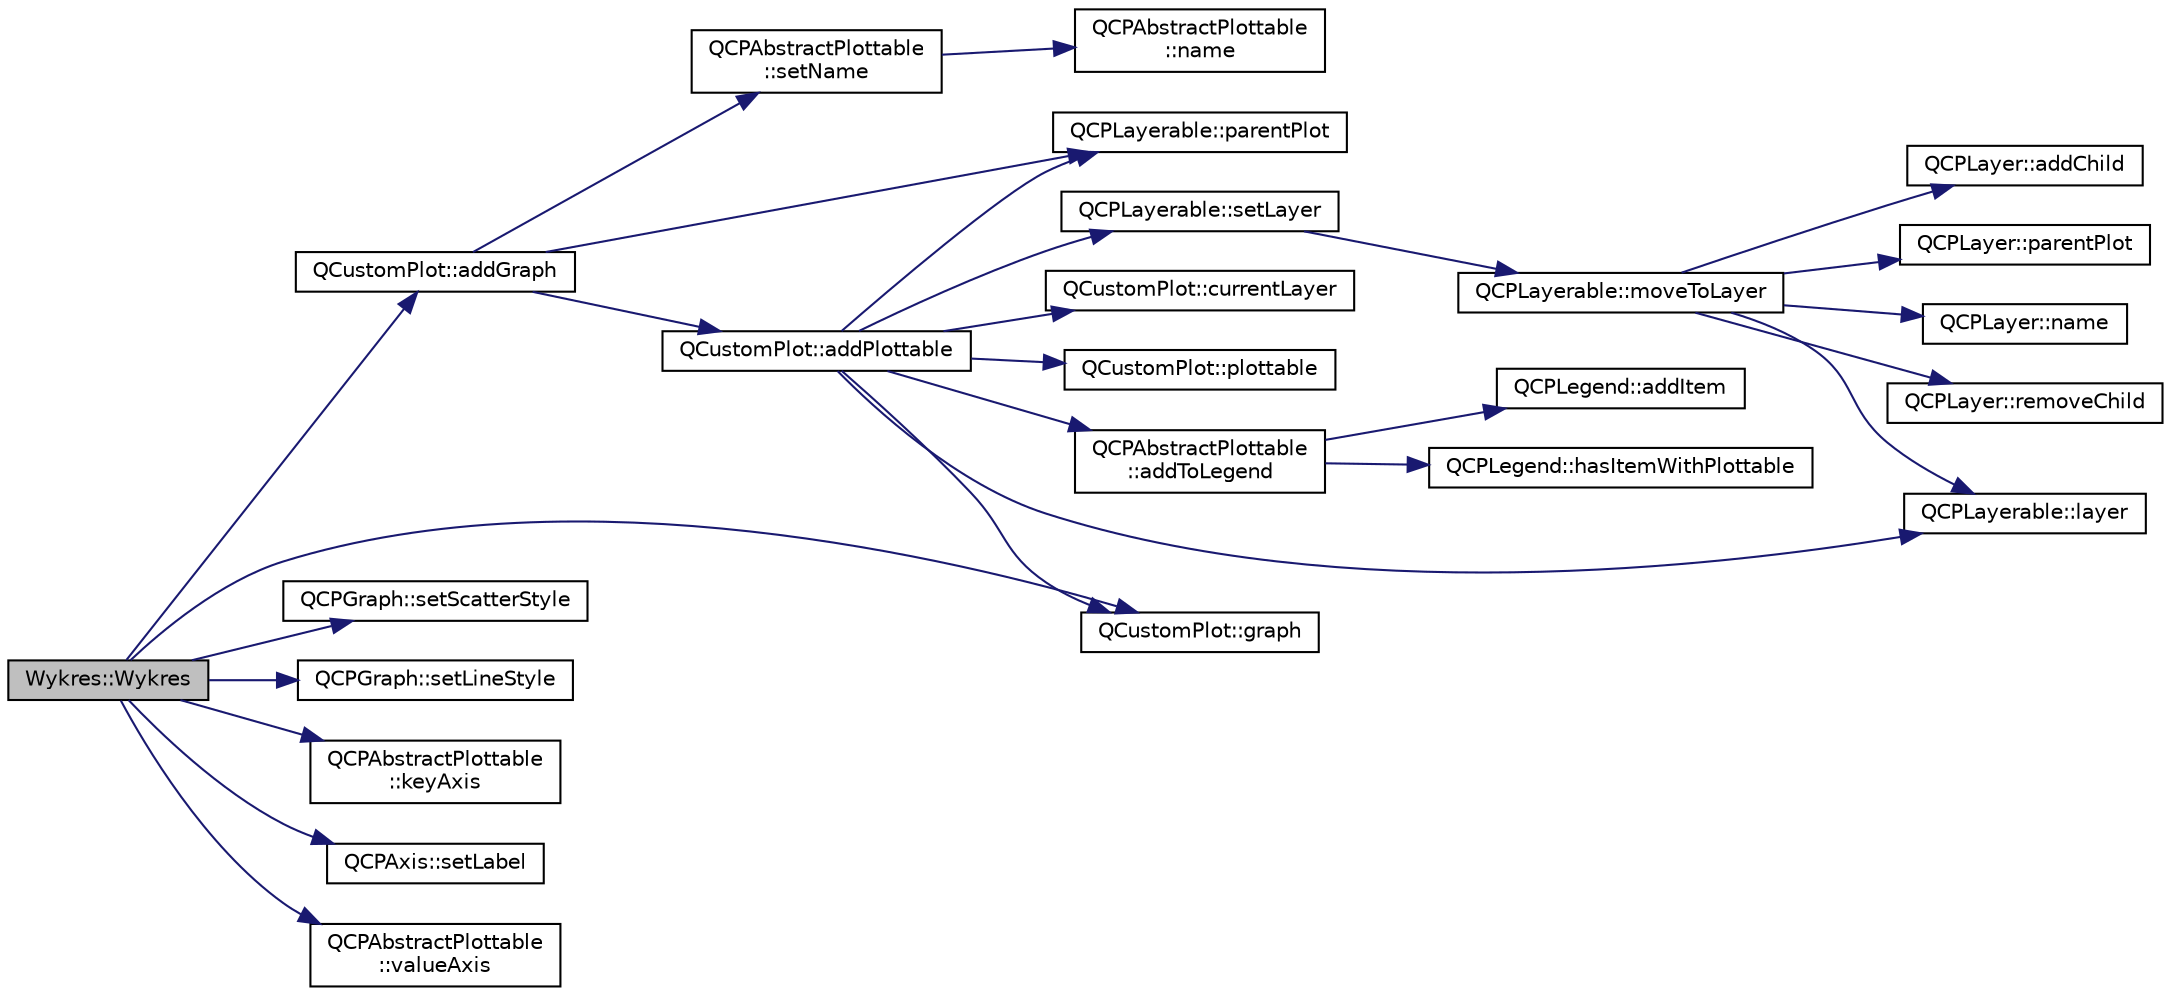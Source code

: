 digraph "Wykres::Wykres"
{
  edge [fontname="Helvetica",fontsize="10",labelfontname="Helvetica",labelfontsize="10"];
  node [fontname="Helvetica",fontsize="10",shape=record];
  rankdir="LR";
  Node1 [label="Wykres::Wykres",height=0.2,width=0.4,color="black", fillcolor="grey75", style="filled", fontcolor="black"];
  Node1 -> Node2 [color="midnightblue",fontsize="10",style="solid",fontname="Helvetica"];
  Node2 [label="QCustomPlot::addGraph",height=0.2,width=0.4,color="black", fillcolor="white", style="filled",URL="$class_q_custom_plot.html#a6fb2873d35a8a8089842d81a70a54167"];
  Node2 -> Node3 [color="midnightblue",fontsize="10",style="solid",fontname="Helvetica"];
  Node3 [label="QCPLayerable::parentPlot",height=0.2,width=0.4,color="black", fillcolor="white", style="filled",URL="$class_q_c_p_layerable.html#ab7e0e94461566093d36ffc0f5312b109"];
  Node2 -> Node4 [color="midnightblue",fontsize="10",style="solid",fontname="Helvetica"];
  Node4 [label="QCustomPlot::addPlottable",height=0.2,width=0.4,color="black", fillcolor="white", style="filled",URL="$class_q_custom_plot.html#ab7ad9174f701f9c6f64e378df77927a6"];
  Node4 -> Node5 [color="midnightblue",fontsize="10",style="solid",fontname="Helvetica"];
  Node5 [label="QCustomPlot::plottable",height=0.2,width=0.4,color="black", fillcolor="white", style="filled",URL="$class_q_custom_plot.html#adea38bdc660da9412ba69fb939031567"];
  Node4 -> Node3 [color="midnightblue",fontsize="10",style="solid",fontname="Helvetica"];
  Node4 -> Node6 [color="midnightblue",fontsize="10",style="solid",fontname="Helvetica"];
  Node6 [label="QCPAbstractPlottable\l::addToLegend",height=0.2,width=0.4,color="black", fillcolor="white", style="filled",URL="$class_q_c_p_abstract_plottable.html#a70f8cabfd808f7d5204b9f18c45c13f5"];
  Node6 -> Node7 [color="midnightblue",fontsize="10",style="solid",fontname="Helvetica"];
  Node7 [label="QCPLegend::hasItemWithPlottable",height=0.2,width=0.4,color="black", fillcolor="white", style="filled",URL="$class_q_c_p_legend.html#a2eb1d24bdf5658e64962a656303fd61a"];
  Node6 -> Node8 [color="midnightblue",fontsize="10",style="solid",fontname="Helvetica"];
  Node8 [label="QCPLegend::addItem",height=0.2,width=0.4,color="black", fillcolor="white", style="filled",URL="$class_q_c_p_legend.html#a3ab274de52d2951faea45a6d975e6b3f"];
  Node4 -> Node9 [color="midnightblue",fontsize="10",style="solid",fontname="Helvetica"];
  Node9 [label="QCustomPlot::graph",height=0.2,width=0.4,color="black", fillcolor="white", style="filled",URL="$class_q_custom_plot.html#a80c40ced2a74eefe9e92de1e82ba2274"];
  Node4 -> Node10 [color="midnightblue",fontsize="10",style="solid",fontname="Helvetica"];
  Node10 [label="QCPLayerable::layer",height=0.2,width=0.4,color="black", fillcolor="white", style="filled",URL="$class_q_c_p_layerable.html#aea67e8c19145e70d68c286a36f6b8300"];
  Node4 -> Node11 [color="midnightblue",fontsize="10",style="solid",fontname="Helvetica"];
  Node11 [label="QCPLayerable::setLayer",height=0.2,width=0.4,color="black", fillcolor="white", style="filled",URL="$class_q_c_p_layerable.html#ab0d0da6d2de45a118886d2c8e16d5a54"];
  Node11 -> Node12 [color="midnightblue",fontsize="10",style="solid",fontname="Helvetica"];
  Node12 [label="QCPLayerable::moveToLayer",height=0.2,width=0.4,color="black", fillcolor="white", style="filled",URL="$class_q_c_p_layerable.html#af94484cfb7cbbddb7de522e9be71d9a4"];
  Node12 -> Node13 [color="midnightblue",fontsize="10",style="solid",fontname="Helvetica"];
  Node13 [label="QCPLayer::parentPlot",height=0.2,width=0.4,color="black", fillcolor="white", style="filled",URL="$class_q_c_p_layer.html#a3958c9a938c2d05a7378c41484acee08"];
  Node12 -> Node14 [color="midnightblue",fontsize="10",style="solid",fontname="Helvetica"];
  Node14 [label="QCPLayer::name",height=0.2,width=0.4,color="black", fillcolor="white", style="filled",URL="$class_q_c_p_layer.html#a96ebd1e436f3813938cb9cd4a59a60be"];
  Node12 -> Node15 [color="midnightblue",fontsize="10",style="solid",fontname="Helvetica"];
  Node15 [label="QCPLayer::removeChild",height=0.2,width=0.4,color="black", fillcolor="white", style="filled",URL="$class_q_c_p_layer.html#ac2f64ac7761650582d968d86670ef362"];
  Node12 -> Node10 [color="midnightblue",fontsize="10",style="solid",fontname="Helvetica"];
  Node12 -> Node16 [color="midnightblue",fontsize="10",style="solid",fontname="Helvetica"];
  Node16 [label="QCPLayer::addChild",height=0.2,width=0.4,color="black", fillcolor="white", style="filled",URL="$class_q_c_p_layer.html#a57ce5e49364aa9122276d5df3b4a0ddc"];
  Node4 -> Node17 [color="midnightblue",fontsize="10",style="solid",fontname="Helvetica"];
  Node17 [label="QCustomPlot::currentLayer",height=0.2,width=0.4,color="black", fillcolor="white", style="filled",URL="$class_q_custom_plot.html#af73057345656cbd1463454982d808b00"];
  Node2 -> Node18 [color="midnightblue",fontsize="10",style="solid",fontname="Helvetica"];
  Node18 [label="QCPAbstractPlottable\l::setName",height=0.2,width=0.4,color="black", fillcolor="white", style="filled",URL="$class_q_c_p_abstract_plottable.html#ab79c7ba76bc7fa89a4b3580e12149f1f"];
  Node18 -> Node19 [color="midnightblue",fontsize="10",style="solid",fontname="Helvetica"];
  Node19 [label="QCPAbstractPlottable\l::name",height=0.2,width=0.4,color="black", fillcolor="white", style="filled",URL="$class_q_c_p_abstract_plottable.html#a1affc1972938e4364a9325e4e4e4dcea"];
  Node1 -> Node9 [color="midnightblue",fontsize="10",style="solid",fontname="Helvetica"];
  Node1 -> Node20 [color="midnightblue",fontsize="10",style="solid",fontname="Helvetica"];
  Node20 [label="QCPGraph::setScatterStyle",height=0.2,width=0.4,color="black", fillcolor="white", style="filled",URL="$class_q_c_p_graph.html#a12bd17a8ba21983163ec5d8f42a9fea5"];
  Node1 -> Node21 [color="midnightblue",fontsize="10",style="solid",fontname="Helvetica"];
  Node21 [label="QCPGraph::setLineStyle",height=0.2,width=0.4,color="black", fillcolor="white", style="filled",URL="$class_q_c_p_graph.html#a513fecccff5b2a50ce53f665338c60ff"];
  Node1 -> Node22 [color="midnightblue",fontsize="10",style="solid",fontname="Helvetica"];
  Node22 [label="QCPAbstractPlottable\l::keyAxis",height=0.2,width=0.4,color="black", fillcolor="white", style="filled",URL="$class_q_c_p_abstract_plottable.html#a72c7a09c22963f2c943f07112b311103"];
  Node1 -> Node23 [color="midnightblue",fontsize="10",style="solid",fontname="Helvetica"];
  Node23 [label="QCPAxis::setLabel",height=0.2,width=0.4,color="black", fillcolor="white", style="filled",URL="$class_q_c_p_axis.html#a33bcc382c111c9f31bb0687352a2dea4"];
  Node1 -> Node24 [color="midnightblue",fontsize="10",style="solid",fontname="Helvetica"];
  Node24 [label="QCPAbstractPlottable\l::valueAxis",height=0.2,width=0.4,color="black", fillcolor="white", style="filled",URL="$class_q_c_p_abstract_plottable.html#a3106f9d34d330a6097a8ec5905e5b519"];
}

